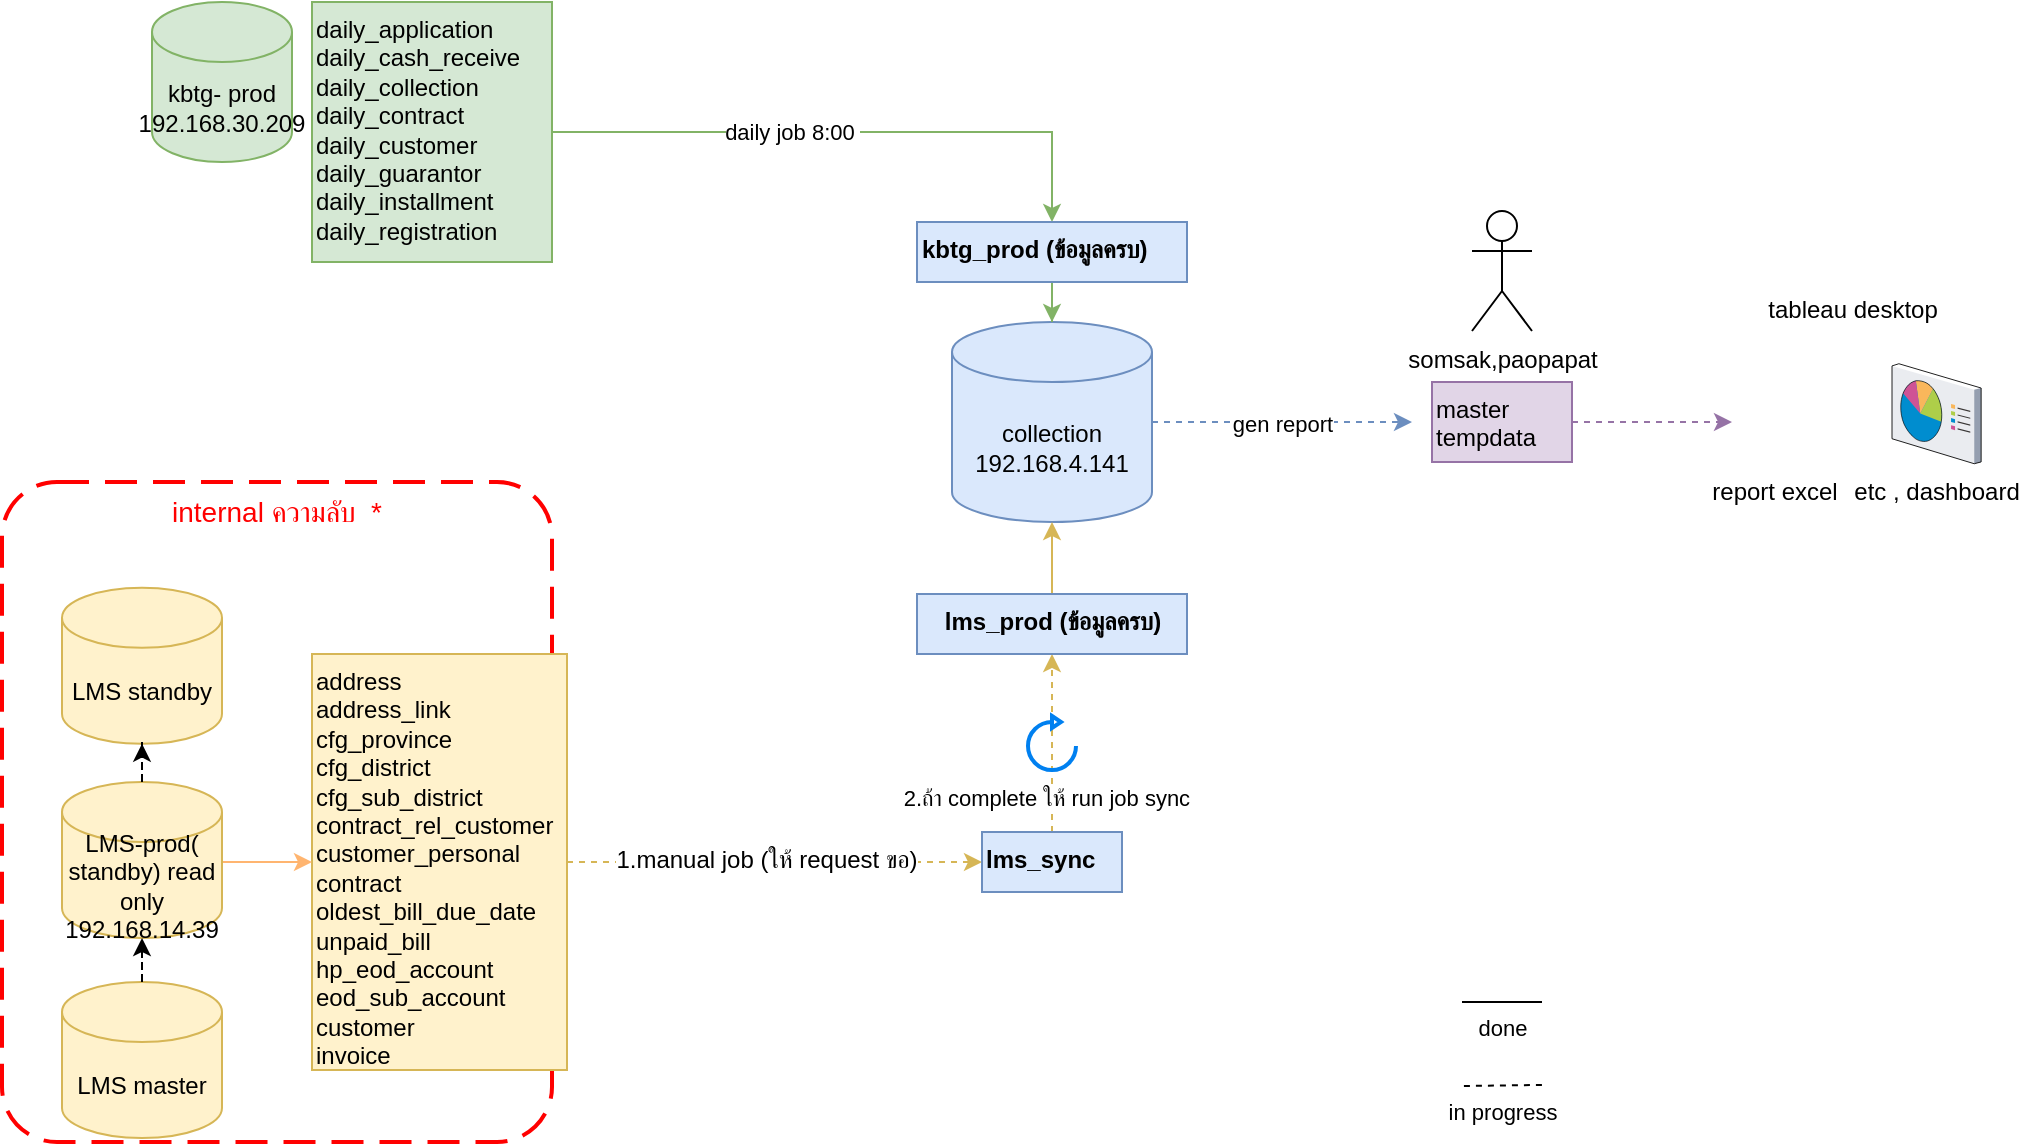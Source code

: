 <mxfile version="24.2.5" type="github">
  <diagram name="collection" id="N_CIKplRmD34ISpjQVyY">
    <mxGraphModel dx="1195" dy="1072" grid="1" gridSize="10" guides="1" tooltips="1" connect="1" arrows="1" fold="1" page="0" pageScale="1" pageWidth="850" pageHeight="1100" math="0" shadow="0">
      <root>
        <mxCell id="0" />
        <mxCell id="1" parent="0" />
        <mxCell id="8qF9MvdjFyCx3xQRs_l2-4" value="internal ความลับ  *" style="rounded=1;arcSize=10;dashed=1;strokeColor=#ff0000;fillColor=none;gradientColor=none;dashPattern=8 4;strokeWidth=2;textShadow=0;align=center;glass=0;fontColor=#FF0000;verticalAlign=top;fontSize=14;" parent="1" vertex="1">
          <mxGeometry x="115" y="80" width="275" height="330" as="geometry" />
        </mxCell>
        <mxCell id="0of4-0cHT8gc_cpD0exL-74" style="edgeStyle=orthogonalEdgeStyle;rounded=0;orthogonalLoop=1;jettySize=auto;html=1;entryX=0;entryY=0.5;entryDx=0;entryDy=0;fillColor=#fff2cc;strokeColor=#d6b656;dashed=1;" edge="1" parent="1" source="Nf1m1TZT0g2i1Bwr5nnO-6" target="0of4-0cHT8gc_cpD0exL-40">
          <mxGeometry relative="1" as="geometry" />
        </mxCell>
        <mxCell id="Nf1m1TZT0g2i1Bwr5nnO-6" value="address&#xa;address_link&#xa;cfg_province&#xa;cfg_district&#xa;cfg_sub_district&#xa;contract_rel_customer&#xa;customer_personal&#xa;contract&#xa;oldest_bill_due_date&#xa;unpaid_bill&#xa;hp_eod_account&#xa;eod_sub_account&#xa;customer&#xa;invoice&#xa;" style="text;whiteSpace=wrap;fillColor=#fff2cc;strokeColor=#d6b656;" parent="1" vertex="1">
          <mxGeometry x="270" y="166" width="127.5" height="208" as="geometry" />
        </mxCell>
        <mxCell id="0of4-0cHT8gc_cpD0exL-53" value="gen report" style="edgeStyle=orthogonalEdgeStyle;rounded=0;orthogonalLoop=1;jettySize=auto;html=1;fillColor=#dae8fc;strokeColor=#6c8ebf;dashed=1;" edge="1" parent="1" source="Nf1m1TZT0g2i1Bwr5nnO-13">
          <mxGeometry relative="1" as="geometry">
            <mxPoint x="820" y="50" as="targetPoint" />
          </mxGeometry>
        </mxCell>
        <mxCell id="Nf1m1TZT0g2i1Bwr5nnO-13" value="collection 192.168.4.141" style="shape=cylinder3;whiteSpace=wrap;html=1;boundedLbl=1;backgroundOutline=1;size=15;fillColor=#dae8fc;strokeColor=#6c8ebf;" parent="1" vertex="1">
          <mxGeometry x="590" width="100" height="100" as="geometry" />
        </mxCell>
        <mxCell id="Nf1m1TZT0g2i1Bwr5nnO-21" value="&lt;span style=&quot;text-align: left;&quot;&gt;kbtg&lt;/span&gt;- prod&lt;div&gt;192.168.30.209&lt;br&gt;&lt;/div&gt;" style="shape=cylinder3;whiteSpace=wrap;html=1;boundedLbl=1;backgroundOutline=1;size=15;fillColor=#d5e8d4;strokeColor=#82b366;" parent="1" vertex="1">
          <mxGeometry x="190" y="-160" width="70" height="80" as="geometry" />
        </mxCell>
        <mxCell id="Nf1m1TZT0g2i1Bwr5nnO-35" value="daily_application&#xa;daily_cash_receive&#xa;daily_collection&#xa;daily_contract&#xa;daily_customer&#xa;daily_guarantor&#xa;daily_installment&#xa;daily_registration" style="text;whiteSpace=wrap;fillColor=#d5e8d4;strokeColor=#82b366;" parent="1" vertex="1">
          <mxGeometry x="270" y="-160" width="120" height="130" as="geometry" />
        </mxCell>
        <mxCell id="8hwzGIo9Otc3_Tqw6QN_-6" value="" style="shape=image;html=1;verticalAlign=top;verticalLabelPosition=bottom;labelBackgroundColor=#ffffff;imageAspect=0;aspect=fixed;image=https://cdn3.iconfinder.com/data/icons/flat-actions-icons-9/792/Tick_Mark_Dark-128.png" parent="1" vertex="1">
          <mxGeometry x="707.5" y="-50" width="29" height="29" as="geometry" />
        </mxCell>
        <mxCell id="8hwzGIo9Otc3_Tqw6QN_-19" style="edgeStyle=orthogonalEdgeStyle;rounded=0;orthogonalLoop=1;jettySize=auto;html=1;entryX=0.5;entryY=0;entryDx=0;entryDy=0;entryPerimeter=0;fillColor=#d5e8d4;strokeColor=#82b366;" parent="1" source="Nf1m1TZT0g2i1Bwr5nnO-31" target="Nf1m1TZT0g2i1Bwr5nnO-13" edge="1">
          <mxGeometry relative="1" as="geometry" />
        </mxCell>
        <mxCell id="8hwzGIo9Otc3_Tqw6QN_-28" value="" style="shape=image;html=1;verticalAlign=top;verticalLabelPosition=bottom;labelBackgroundColor=#ffffff;imageAspect=0;aspect=fixed;image=https://cdn3.iconfinder.com/data/icons/flat-actions-icons-9/792/Tick_Mark_Dark-128.png" parent="1" vertex="1">
          <mxGeometry x="709" y="136" width="26" height="26" as="geometry" />
        </mxCell>
        <mxCell id="0of4-0cHT8gc_cpD0exL-1" value="&lt;div&gt;&lt;span style=&quot;background-color: initial;&quot;&gt;somsak,paopapat&lt;/span&gt;&lt;br&gt;&lt;/div&gt;" style="shape=umlActor;verticalLabelPosition=bottom;verticalAlign=top;html=1;outlineConnect=0;" vertex="1" parent="1">
          <mxGeometry x="850" y="-55.5" width="30" height="60" as="geometry" />
        </mxCell>
        <mxCell id="0of4-0cHT8gc_cpD0exL-78" style="edgeStyle=orthogonalEdgeStyle;rounded=0;orthogonalLoop=1;jettySize=auto;html=1;entryX=0;entryY=0.5;entryDx=0;entryDy=0;fillColor=#e1d5e7;strokeColor=#9673a6;dashed=1;" edge="1" parent="1" source="0of4-0cHT8gc_cpD0exL-10" target="0of4-0cHT8gc_cpD0exL-15">
          <mxGeometry relative="1" as="geometry" />
        </mxCell>
        <mxCell id="0of4-0cHT8gc_cpD0exL-10" value="master&#xa;tempdata" style="text;whiteSpace=wrap;fillColor=#e1d5e7;strokeColor=#9673a6;" vertex="1" parent="1">
          <mxGeometry x="830" y="30" width="70" height="40" as="geometry" />
        </mxCell>
        <mxCell id="0of4-0cHT8gc_cpD0exL-14" value="etc , dashboard" style="verticalLabelPosition=bottom;sketch=0;aspect=fixed;html=1;verticalAlign=top;strokeColor=none;align=center;outlineConnect=0;shape=mxgraph.citrix.reporting;" vertex="1" parent="1">
          <mxGeometry x="1060" y="20.87" width="44.57" height="50" as="geometry" />
        </mxCell>
        <mxCell id="0of4-0cHT8gc_cpD0exL-15" value="report excel" style="shape=image;html=1;verticalAlign=top;verticalLabelPosition=bottom;labelBackgroundColor=#ffffff;imageAspect=0;aspect=fixed;image=https://cdn1.iconfinder.com/data/icons/Futurosoft%20Icons%200.5.2/128x128/mimetypes/xls.png" vertex="1" parent="1">
          <mxGeometry x="980" y="29.12" width="41.75" height="41.75" as="geometry" />
        </mxCell>
        <mxCell id="0of4-0cHT8gc_cpD0exL-23" value="tableau desktop" style="shape=image;html=1;verticalAlign=top;verticalLabelPosition=bottom;labelBackgroundColor=#ffffff;imageAspect=0;aspect=fixed;image=https://cdn1.iconfinder.com/data/icons/ionicons-fill-vol-2/512/logo-tableau-128.png" vertex="1" parent="1">
          <mxGeometry x="1020" y="-60" width="40" height="40" as="geometry" />
        </mxCell>
        <mxCell id="0of4-0cHT8gc_cpD0exL-51" style="edgeStyle=orthogonalEdgeStyle;rounded=0;orthogonalLoop=1;jettySize=auto;html=1;entryX=0;entryY=0.5;entryDx=0;entryDy=0;strokeColor=#FFB570;" edge="1" parent="1" source="0of4-0cHT8gc_cpD0exL-28" target="Nf1m1TZT0g2i1Bwr5nnO-6">
          <mxGeometry relative="1" as="geometry">
            <Array as="points">
              <mxPoint x="240" y="270" />
              <mxPoint x="240" y="270" />
            </Array>
          </mxGeometry>
        </mxCell>
        <mxCell id="0of4-0cHT8gc_cpD0exL-28" value="LMS-prod( standby) read only&lt;div&gt;192.168.14.39&lt;/div&gt;" style="shape=cylinder3;whiteSpace=wrap;html=1;boundedLbl=1;backgroundOutline=1;size=15;fillColor=#fff2cc;strokeColor=#d6b656;" vertex="1" parent="1">
          <mxGeometry x="145" y="230" width="80" height="78" as="geometry" />
        </mxCell>
        <mxCell id="0of4-0cHT8gc_cpD0exL-29" value="LMS master" style="shape=cylinder3;whiteSpace=wrap;html=1;boundedLbl=1;backgroundOutline=1;size=15;fillColor=#fff2cc;strokeColor=#d6b656;" vertex="1" parent="1">
          <mxGeometry x="145" y="330" width="80" height="78" as="geometry" />
        </mxCell>
        <mxCell id="0of4-0cHT8gc_cpD0exL-34" value="LMS standby" style="shape=cylinder3;whiteSpace=wrap;html=1;boundedLbl=1;backgroundOutline=1;size=15;fillColor=#fff2cc;strokeColor=#d6b656;" vertex="1" parent="1">
          <mxGeometry x="145" y="132.87" width="80" height="78" as="geometry" />
        </mxCell>
        <mxCell id="0of4-0cHT8gc_cpD0exL-35" style="edgeStyle=orthogonalEdgeStyle;rounded=0;orthogonalLoop=1;jettySize=auto;html=1;entryX=0.5;entryY=1;entryDx=0;entryDy=0;entryPerimeter=0;dashed=1;" edge="1" parent="1" source="0of4-0cHT8gc_cpD0exL-29" target="0of4-0cHT8gc_cpD0exL-28">
          <mxGeometry relative="1" as="geometry" />
        </mxCell>
        <mxCell id="0of4-0cHT8gc_cpD0exL-36" style="edgeStyle=orthogonalEdgeStyle;rounded=0;orthogonalLoop=1;jettySize=auto;html=1;entryX=0.5;entryY=1;entryDx=0;entryDy=0;entryPerimeter=0;fontColor=#FFB570;dashed=1;" edge="1" parent="1" source="0of4-0cHT8gc_cpD0exL-28" target="0of4-0cHT8gc_cpD0exL-34">
          <mxGeometry relative="1" as="geometry" />
        </mxCell>
        <mxCell id="0of4-0cHT8gc_cpD0exL-39" style="edgeStyle=orthogonalEdgeStyle;rounded=0;orthogonalLoop=1;jettySize=auto;html=1;entryX=0.5;entryY=1;entryDx=0;entryDy=0;entryPerimeter=0;fillColor=#fff2cc;strokeColor=#d6b656;" edge="1" parent="1" source="0of4-0cHT8gc_cpD0exL-45" target="Nf1m1TZT0g2i1Bwr5nnO-13">
          <mxGeometry relative="1" as="geometry">
            <Array as="points">
              <mxPoint x="640" y="150" />
            </Array>
          </mxGeometry>
        </mxCell>
        <mxCell id="0of4-0cHT8gc_cpD0exL-77" style="edgeStyle=orthogonalEdgeStyle;rounded=0;orthogonalLoop=1;jettySize=auto;html=1;fillColor=#fff2cc;strokeColor=#d6b656;dashed=1;" edge="1" parent="1" source="0of4-0cHT8gc_cpD0exL-40" target="0of4-0cHT8gc_cpD0exL-45">
          <mxGeometry relative="1" as="geometry" />
        </mxCell>
        <mxCell id="0of4-0cHT8gc_cpD0exL-40" value="lms_sync&#xa;&#xa;" style="text;whiteSpace=wrap;fontStyle=1;labelBorderColor=none;textShadow=0;labelBackgroundColor=none;rounded=0;strokeColor=#6c8ebf;fillColor=#dae8fc;" vertex="1" parent="1">
          <mxGeometry x="605" y="255" width="70" height="30" as="geometry" />
        </mxCell>
        <mxCell id="0of4-0cHT8gc_cpD0exL-43" value="" style="edgeStyle=orthogonalEdgeStyle;rounded=0;orthogonalLoop=1;jettySize=auto;html=1;entryX=0.5;entryY=0;entryDx=0;entryDy=0;entryPerimeter=0;fillColor=#d5e8d4;strokeColor=#82b366;" edge="1" parent="1" source="Nf1m1TZT0g2i1Bwr5nnO-35" target="Nf1m1TZT0g2i1Bwr5nnO-31">
          <mxGeometry relative="1" as="geometry">
            <mxPoint x="390" y="-95" as="sourcePoint" />
            <mxPoint x="640" y="-5" as="targetPoint" />
          </mxGeometry>
        </mxCell>
        <mxCell id="0of4-0cHT8gc_cpD0exL-44" value="daily job 8:00&amp;nbsp;" style="edgeLabel;html=1;align=center;verticalAlign=middle;resizable=0;points=[];" vertex="1" connectable="0" parent="0of4-0cHT8gc_cpD0exL-43">
          <mxGeometry x="-0.375" y="2" relative="1" as="geometry">
            <mxPoint x="28" y="2" as="offset" />
          </mxGeometry>
        </mxCell>
        <mxCell id="Nf1m1TZT0g2i1Bwr5nnO-31" value="kbtg_prod (ข้อมูลครบ)&#xa;&#xa;" style="text;whiteSpace=wrap;fontStyle=1;labelBorderColor=none;textShadow=0;labelBackgroundColor=none;rounded=0;strokeColor=#6c8ebf;fillColor=#dae8fc;" parent="1" vertex="1">
          <mxGeometry x="572.5" y="-50" width="135" height="30" as="geometry" />
        </mxCell>
        <mxCell id="0of4-0cHT8gc_cpD0exL-45" value="lms_prod (ข้อมูลครบ)&#xa;&#xa;" style="text;whiteSpace=wrap;fontStyle=1;labelBorderColor=none;textShadow=0;labelBackgroundColor=none;rounded=0;strokeColor=#6c8ebf;fillColor=#dae8fc;align=center;" vertex="1" parent="1">
          <mxGeometry x="572.5" y="136" width="135" height="30" as="geometry" />
        </mxCell>
        <mxCell id="0of4-0cHT8gc_cpD0exL-61" value="" style="shape=image;html=1;verticalAlign=top;verticalLabelPosition=bottom;labelBackgroundColor=#ffffff;imageAspect=0;aspect=fixed;image=https://cdn4.iconfinder.com/data/icons/travello-basic-ui-1/64/Wrong-128.png" vertex="1" parent="1">
          <mxGeometry x="215" y="340" width="20" height="20" as="geometry" />
        </mxCell>
        <mxCell id="0of4-0cHT8gc_cpD0exL-62" value="" style="shape=image;html=1;verticalAlign=top;verticalLabelPosition=bottom;labelBackgroundColor=#ffffff;imageAspect=0;aspect=fixed;image=https://cdn4.iconfinder.com/data/icons/travello-basic-ui-1/64/Wrong-128.png" vertex="1" parent="1">
          <mxGeometry x="215" y="130" width="20" height="20" as="geometry" />
        </mxCell>
        <mxCell id="0of4-0cHT8gc_cpD0exL-63" value="" style="shape=image;html=1;verticalAlign=top;verticalLabelPosition=bottom;labelBackgroundColor=#ffffff;imageAspect=0;aspect=fixed;image=https://cdn3.iconfinder.com/data/icons/flat-actions-icons-9/792/Tick_Mark_Dark-128.png" vertex="1" parent="1">
          <mxGeometry x="210" y="237" width="30" height="30" as="geometry" />
        </mxCell>
        <mxCell id="8hwzGIo9Otc3_Tqw6QN_-25" value="1.manual job (ให้ request ขอ)" style="shape=image;html=1;verticalAlign=top;verticalLabelPosition=bottom;labelBackgroundColor=#ffffff;imageAspect=0;aspect=fixed;image=https://cdn1.iconfinder.com/data/icons/unicons-line-vol-5/24/question-128.png" parent="1" vertex="1">
          <mxGeometry x="470" y="201" width="54" height="54" as="geometry" />
        </mxCell>
        <mxCell id="0of4-0cHT8gc_cpD0exL-75" value="&lt;span style=&quot;font-size: 11px;&quot;&gt;2.ถ้า complete ให้ run job sync&amp;nbsp;&amp;nbsp;&lt;/span&gt;" style="html=1;verticalLabelPosition=bottom;align=center;labelBackgroundColor=#ffffff;verticalAlign=top;strokeWidth=2;strokeColor=#0080F0;shadow=0;dashed=0;shape=mxgraph.ios7.icons.reload;" vertex="1" parent="1">
          <mxGeometry x="628" y="197" width="24" height="27" as="geometry" />
        </mxCell>
        <mxCell id="0of4-0cHT8gc_cpD0exL-79" value="done" style="endArrow=none;html=1;rounded=0;verticalAlign=top;" edge="1" parent="1">
          <mxGeometry width="50" height="50" relative="1" as="geometry">
            <mxPoint x="885" y="340" as="sourcePoint" />
            <mxPoint x="845.0" y="340" as="targetPoint" />
          </mxGeometry>
        </mxCell>
        <mxCell id="0of4-0cHT8gc_cpD0exL-81" value="in progress" style="endArrow=none;html=1;rounded=0;exitX=0.583;exitY=0.858;exitDx=0;exitDy=0;exitPerimeter=0;align=center;verticalAlign=top;dashed=1;" edge="1" parent="1">
          <mxGeometry width="50" height="50" relative="1" as="geometry">
            <mxPoint x="884.96" y="381.48" as="sourcePoint" />
            <mxPoint x="845" y="382" as="targetPoint" />
          </mxGeometry>
        </mxCell>
      </root>
    </mxGraphModel>
  </diagram>
</mxfile>
